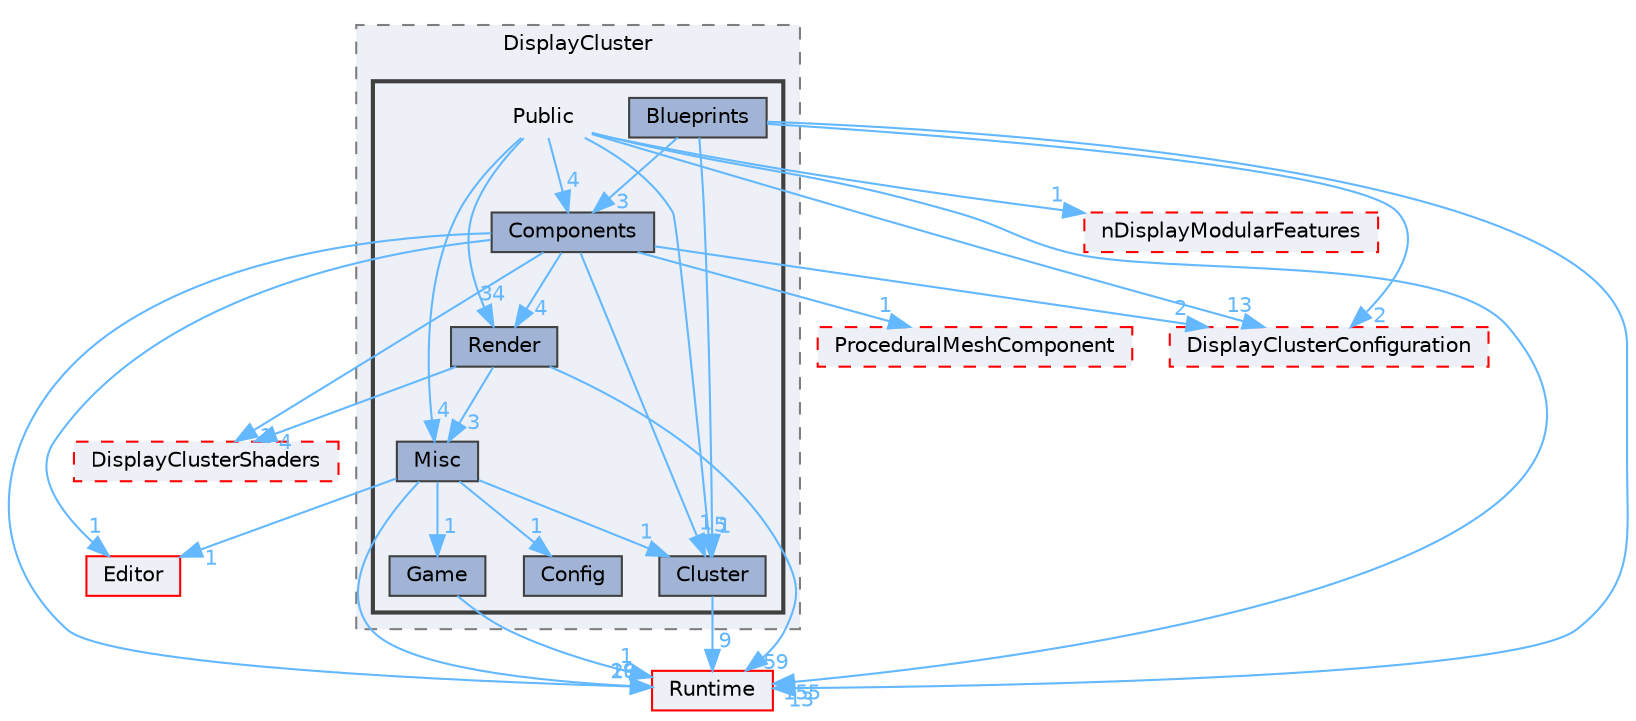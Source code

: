 digraph "Public"
{
 // INTERACTIVE_SVG=YES
 // LATEX_PDF_SIZE
  bgcolor="transparent";
  edge [fontname=Helvetica,fontsize=10,labelfontname=Helvetica,labelfontsize=10];
  node [fontname=Helvetica,fontsize=10,shape=box,height=0.2,width=0.4];
  compound=true
  subgraph clusterdir_d83c855bf8b66896400089d2317d0824 {
    graph [ bgcolor="#edf0f7", pencolor="grey50", label="DisplayCluster", fontname=Helvetica,fontsize=10 style="filled,dashed", URL="dir_d83c855bf8b66896400089d2317d0824.html",tooltip=""]
  subgraph clusterdir_6e05641ffcfc9ae0b079389a73e4a72c {
    graph [ bgcolor="#edf0f7", pencolor="grey25", label="", fontname=Helvetica,fontsize=10 style="filled,bold", URL="dir_6e05641ffcfc9ae0b079389a73e4a72c.html",tooltip=""]
    dir_6e05641ffcfc9ae0b079389a73e4a72c [shape=plaintext, label="Public"];
  dir_477730d1cb877841a3e0e1c327e22e84 [label="Blueprints", fillcolor="#a2b4d6", color="grey25", style="filled", URL="dir_477730d1cb877841a3e0e1c327e22e84.html",tooltip=""];
  dir_b3c2e61da9dd4bd7c27e2548babed814 [label="Cluster", fillcolor="#a2b4d6", color="grey25", style="filled", URL="dir_b3c2e61da9dd4bd7c27e2548babed814.html",tooltip=""];
  dir_a5fa85be03a17cf9a2dd3d49920f0e0d [label="Components", fillcolor="#a2b4d6", color="grey25", style="filled", URL="dir_a5fa85be03a17cf9a2dd3d49920f0e0d.html",tooltip=""];
  dir_0932db81fb6a8805c0452a6a231a1d78 [label="Config", fillcolor="#a2b4d6", color="grey25", style="filled", URL="dir_0932db81fb6a8805c0452a6a231a1d78.html",tooltip=""];
  dir_861ce2023b7fb2943ec7f6773db658d6 [label="Game", fillcolor="#a2b4d6", color="grey25", style="filled", URL="dir_861ce2023b7fb2943ec7f6773db658d6.html",tooltip=""];
  dir_32308167894d995e49f5e29d12515b67 [label="Misc", fillcolor="#a2b4d6", color="grey25", style="filled", URL="dir_32308167894d995e49f5e29d12515b67.html",tooltip=""];
  dir_3c76e460deb5db6d4158c4915fd9f8bd [label="Render", fillcolor="#a2b4d6", color="grey25", style="filled", URL="dir_3c76e460deb5db6d4158c4915fd9f8bd.html",tooltip=""];
  }
  }
  dir_18f6a0de9fd8cd322aba1ce25fd47a39 [label="ProceduralMeshComponent", fillcolor="#edf0f7", color="red", style="filled,dashed", URL="dir_18f6a0de9fd8cd322aba1ce25fd47a39.html",tooltip=""];
  dir_3a48a7104335b96ad55b61ee490980f0 [label="nDisplayModularFeatures", fillcolor="#edf0f7", color="red", style="filled,dashed", URL="dir_3a48a7104335b96ad55b61ee490980f0.html",tooltip=""];
  dir_581e12d42aa2b5fed96348dbd9155d5d [label="DisplayClusterShaders", fillcolor="#edf0f7", color="red", style="filled,dashed", URL="dir_581e12d42aa2b5fed96348dbd9155d5d.html",tooltip=""];
  dir_7536b172fbd480bfd146a1b1acd6856b [label="Runtime", fillcolor="#edf0f7", color="red", style="filled", URL="dir_7536b172fbd480bfd146a1b1acd6856b.html",tooltip=""];
  dir_96e45f3eefa341c89ab99fae333c719c [label="DisplayClusterConfiguration", fillcolor="#edf0f7", color="red", style="filled,dashed", URL="dir_96e45f3eefa341c89ab99fae333c719c.html",tooltip=""];
  dir_b26507eead720464ba2ac6bbc6dcec5f [label="Editor", fillcolor="#edf0f7", color="red", style="filled", URL="dir_b26507eead720464ba2ac6bbc6dcec5f.html",tooltip=""];
  dir_6e05641ffcfc9ae0b079389a73e4a72c->dir_32308167894d995e49f5e29d12515b67 [headlabel="4", labeldistance=1.5 headhref="dir_000880_000642.html" href="dir_000880_000642.html" color="steelblue1" fontcolor="steelblue1"];
  dir_6e05641ffcfc9ae0b079389a73e4a72c->dir_3a48a7104335b96ad55b61ee490980f0 [headlabel="1", labeldistance=1.5 headhref="dir_000880_000687.html" href="dir_000880_000687.html" color="steelblue1" fontcolor="steelblue1"];
  dir_6e05641ffcfc9ae0b079389a73e4a72c->dir_3c76e460deb5db6d4158c4915fd9f8bd [headlabel="34", labeldistance=1.5 headhref="dir_000880_000958.html" href="dir_000880_000958.html" color="steelblue1" fontcolor="steelblue1"];
  dir_6e05641ffcfc9ae0b079389a73e4a72c->dir_7536b172fbd480bfd146a1b1acd6856b [headlabel="155", labeldistance=1.5 headhref="dir_000880_000984.html" href="dir_000880_000984.html" color="steelblue1" fontcolor="steelblue1"];
  dir_6e05641ffcfc9ae0b079389a73e4a72c->dir_96e45f3eefa341c89ab99fae333c719c [headlabel="13", labeldistance=1.5 headhref="dir_000880_000318.html" href="dir_000880_000318.html" color="steelblue1" fontcolor="steelblue1"];
  dir_6e05641ffcfc9ae0b079389a73e4a72c->dir_a5fa85be03a17cf9a2dd3d49920f0e0d [headlabel="4", labeldistance=1.5 headhref="dir_000880_000227.html" href="dir_000880_000227.html" color="steelblue1" fontcolor="steelblue1"];
  dir_6e05641ffcfc9ae0b079389a73e4a72c->dir_b3c2e61da9dd4bd7c27e2548babed814 [headlabel="5", labeldistance=1.5 headhref="dir_000880_000199.html" href="dir_000880_000199.html" color="steelblue1" fontcolor="steelblue1"];
  dir_477730d1cb877841a3e0e1c327e22e84->dir_7536b172fbd480bfd146a1b1acd6856b [headlabel="13", labeldistance=1.5 headhref="dir_000106_000984.html" href="dir_000106_000984.html" color="steelblue1" fontcolor="steelblue1"];
  dir_477730d1cb877841a3e0e1c327e22e84->dir_96e45f3eefa341c89ab99fae333c719c [headlabel="2", labeldistance=1.5 headhref="dir_000106_000318.html" href="dir_000106_000318.html" color="steelblue1" fontcolor="steelblue1"];
  dir_477730d1cb877841a3e0e1c327e22e84->dir_a5fa85be03a17cf9a2dd3d49920f0e0d [headlabel="3", labeldistance=1.5 headhref="dir_000106_000227.html" href="dir_000106_000227.html" color="steelblue1" fontcolor="steelblue1"];
  dir_477730d1cb877841a3e0e1c327e22e84->dir_b3c2e61da9dd4bd7c27e2548babed814 [headlabel="1", labeldistance=1.5 headhref="dir_000106_000199.html" href="dir_000106_000199.html" color="steelblue1" fontcolor="steelblue1"];
  dir_b3c2e61da9dd4bd7c27e2548babed814->dir_7536b172fbd480bfd146a1b1acd6856b [headlabel="9", labeldistance=1.5 headhref="dir_000199_000984.html" href="dir_000199_000984.html" color="steelblue1" fontcolor="steelblue1"];
  dir_a5fa85be03a17cf9a2dd3d49920f0e0d->dir_18f6a0de9fd8cd322aba1ce25fd47a39 [headlabel="1", labeldistance=1.5 headhref="dir_000227_000769.html" href="dir_000227_000769.html" color="steelblue1" fontcolor="steelblue1"];
  dir_a5fa85be03a17cf9a2dd3d49920f0e0d->dir_3c76e460deb5db6d4158c4915fd9f8bd [headlabel="4", labeldistance=1.5 headhref="dir_000227_000958.html" href="dir_000227_000958.html" color="steelblue1" fontcolor="steelblue1"];
  dir_a5fa85be03a17cf9a2dd3d49920f0e0d->dir_581e12d42aa2b5fed96348dbd9155d5d [headlabel="1", labeldistance=1.5 headhref="dir_000227_000335.html" href="dir_000227_000335.html" color="steelblue1" fontcolor="steelblue1"];
  dir_a5fa85be03a17cf9a2dd3d49920f0e0d->dir_7536b172fbd480bfd146a1b1acd6856b [headlabel="26", labeldistance=1.5 headhref="dir_000227_000984.html" href="dir_000227_000984.html" color="steelblue1" fontcolor="steelblue1"];
  dir_a5fa85be03a17cf9a2dd3d49920f0e0d->dir_96e45f3eefa341c89ab99fae333c719c [headlabel="2", labeldistance=1.5 headhref="dir_000227_000318.html" href="dir_000227_000318.html" color="steelblue1" fontcolor="steelblue1"];
  dir_a5fa85be03a17cf9a2dd3d49920f0e0d->dir_b26507eead720464ba2ac6bbc6dcec5f [headlabel="1", labeldistance=1.5 headhref="dir_000227_000357.html" href="dir_000227_000357.html" color="steelblue1" fontcolor="steelblue1"];
  dir_a5fa85be03a17cf9a2dd3d49920f0e0d->dir_b3c2e61da9dd4bd7c27e2548babed814 [headlabel="1", labeldistance=1.5 headhref="dir_000227_000199.html" href="dir_000227_000199.html" color="steelblue1" fontcolor="steelblue1"];
  dir_861ce2023b7fb2943ec7f6773db658d6->dir_7536b172fbd480bfd146a1b1acd6856b [headlabel="1", labeldistance=1.5 headhref="dir_000418_000984.html" href="dir_000418_000984.html" color="steelblue1" fontcolor="steelblue1"];
  dir_32308167894d995e49f5e29d12515b67->dir_0932db81fb6a8805c0452a6a231a1d78 [headlabel="1", labeldistance=1.5 headhref="dir_000642_000242.html" href="dir_000642_000242.html" color="steelblue1" fontcolor="steelblue1"];
  dir_32308167894d995e49f5e29d12515b67->dir_7536b172fbd480bfd146a1b1acd6856b [headlabel="19", labeldistance=1.5 headhref="dir_000642_000984.html" href="dir_000642_000984.html" color="steelblue1" fontcolor="steelblue1"];
  dir_32308167894d995e49f5e29d12515b67->dir_861ce2023b7fb2943ec7f6773db658d6 [headlabel="1", labeldistance=1.5 headhref="dir_000642_000418.html" href="dir_000642_000418.html" color="steelblue1" fontcolor="steelblue1"];
  dir_32308167894d995e49f5e29d12515b67->dir_b26507eead720464ba2ac6bbc6dcec5f [headlabel="1", labeldistance=1.5 headhref="dir_000642_000357.html" href="dir_000642_000357.html" color="steelblue1" fontcolor="steelblue1"];
  dir_32308167894d995e49f5e29d12515b67->dir_b3c2e61da9dd4bd7c27e2548babed814 [headlabel="1", labeldistance=1.5 headhref="dir_000642_000199.html" href="dir_000642_000199.html" color="steelblue1" fontcolor="steelblue1"];
  dir_3c76e460deb5db6d4158c4915fd9f8bd->dir_32308167894d995e49f5e29d12515b67 [headlabel="3", labeldistance=1.5 headhref="dir_000958_000642.html" href="dir_000958_000642.html" color="steelblue1" fontcolor="steelblue1"];
  dir_3c76e460deb5db6d4158c4915fd9f8bd->dir_581e12d42aa2b5fed96348dbd9155d5d [headlabel="4", labeldistance=1.5 headhref="dir_000958_000335.html" href="dir_000958_000335.html" color="steelblue1" fontcolor="steelblue1"];
  dir_3c76e460deb5db6d4158c4915fd9f8bd->dir_7536b172fbd480bfd146a1b1acd6856b [headlabel="59", labeldistance=1.5 headhref="dir_000958_000984.html" href="dir_000958_000984.html" color="steelblue1" fontcolor="steelblue1"];
}
